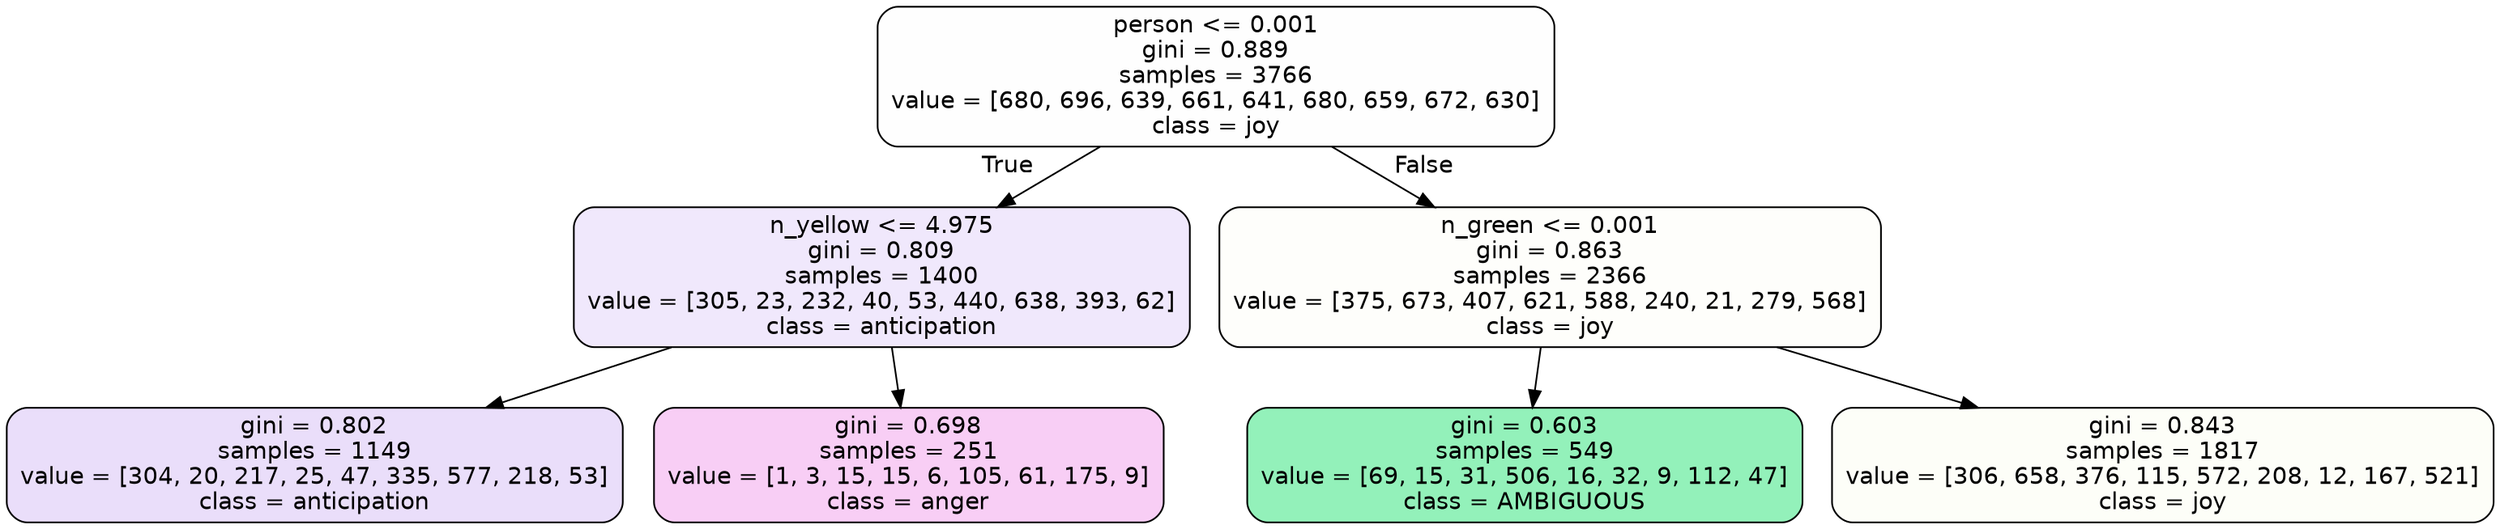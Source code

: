 digraph Tree {
node [shape=box, style="filled, rounded", color="black", fontname=helvetica] ;
edge [fontname=helvetica] ;
0 [label="person <= 0.001\ngini = 0.889\nsamples = 3766\nvalue = [680, 696, 639, 661, 641, 680, 659, 672, 630]\nclass = joy", fillcolor="#d7e53901"] ;
1 [label="n_yellow <= 4.975\ngini = 0.809\nsamples = 1400\nvalue = [305, 23, 232, 40, 53, 440, 638, 393, 62]\nclass = anticipation", fillcolor="#8139e51d"] ;
0 -> 1 [labeldistance=2.5, labelangle=45, headlabel="True"] ;
2 [label="gini = 0.802\nsamples = 1149\nvalue = [304, 20, 217, 25, 47, 335, 577, 218, 53]\nclass = anticipation", fillcolor="#8139e52a"] ;
1 -> 2 ;
3 [label="gini = 0.698\nsamples = 251\nvalue = [1, 3, 15, 15, 6, 105, 61, 175, 9]\nclass = anger", fillcolor="#e539d73f"] ;
1 -> 3 ;
4 [label="n_green <= 0.001\ngini = 0.863\nsamples = 2366\nvalue = [375, 673, 407, 621, 588, 240, 21, 279, 568]\nclass = joy", fillcolor="#d7e53904"] ;
0 -> 4 [labeldistance=2.5, labelangle=-45, headlabel="False"] ;
5 [label="gini = 0.603\nsamples = 549\nvalue = [69, 15, 31, 506, 16, 32, 9, 112, 47]\nclass = AMBIGUOUS", fillcolor="#39e5818b"] ;
4 -> 5 ;
6 [label="gini = 0.843\nsamples = 1817\nvalue = [306, 658, 376, 115, 572, 208, 12, 167, 521]\nclass = joy", fillcolor="#d7e53909"] ;
4 -> 6 ;
}